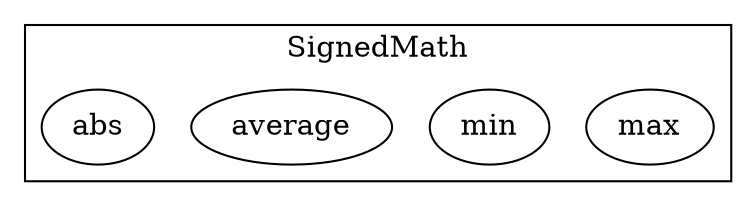 strict digraph {
subgraph cluster_21183_SignedMath {
label = "SignedMath"
"21183_max" [label="max"]
"21183_min" [label="min"]
"21183_average" [label="average"]
"21183_abs" [label="abs"]
}subgraph cluster_solidity {
label = "[Solidity]"
}
}